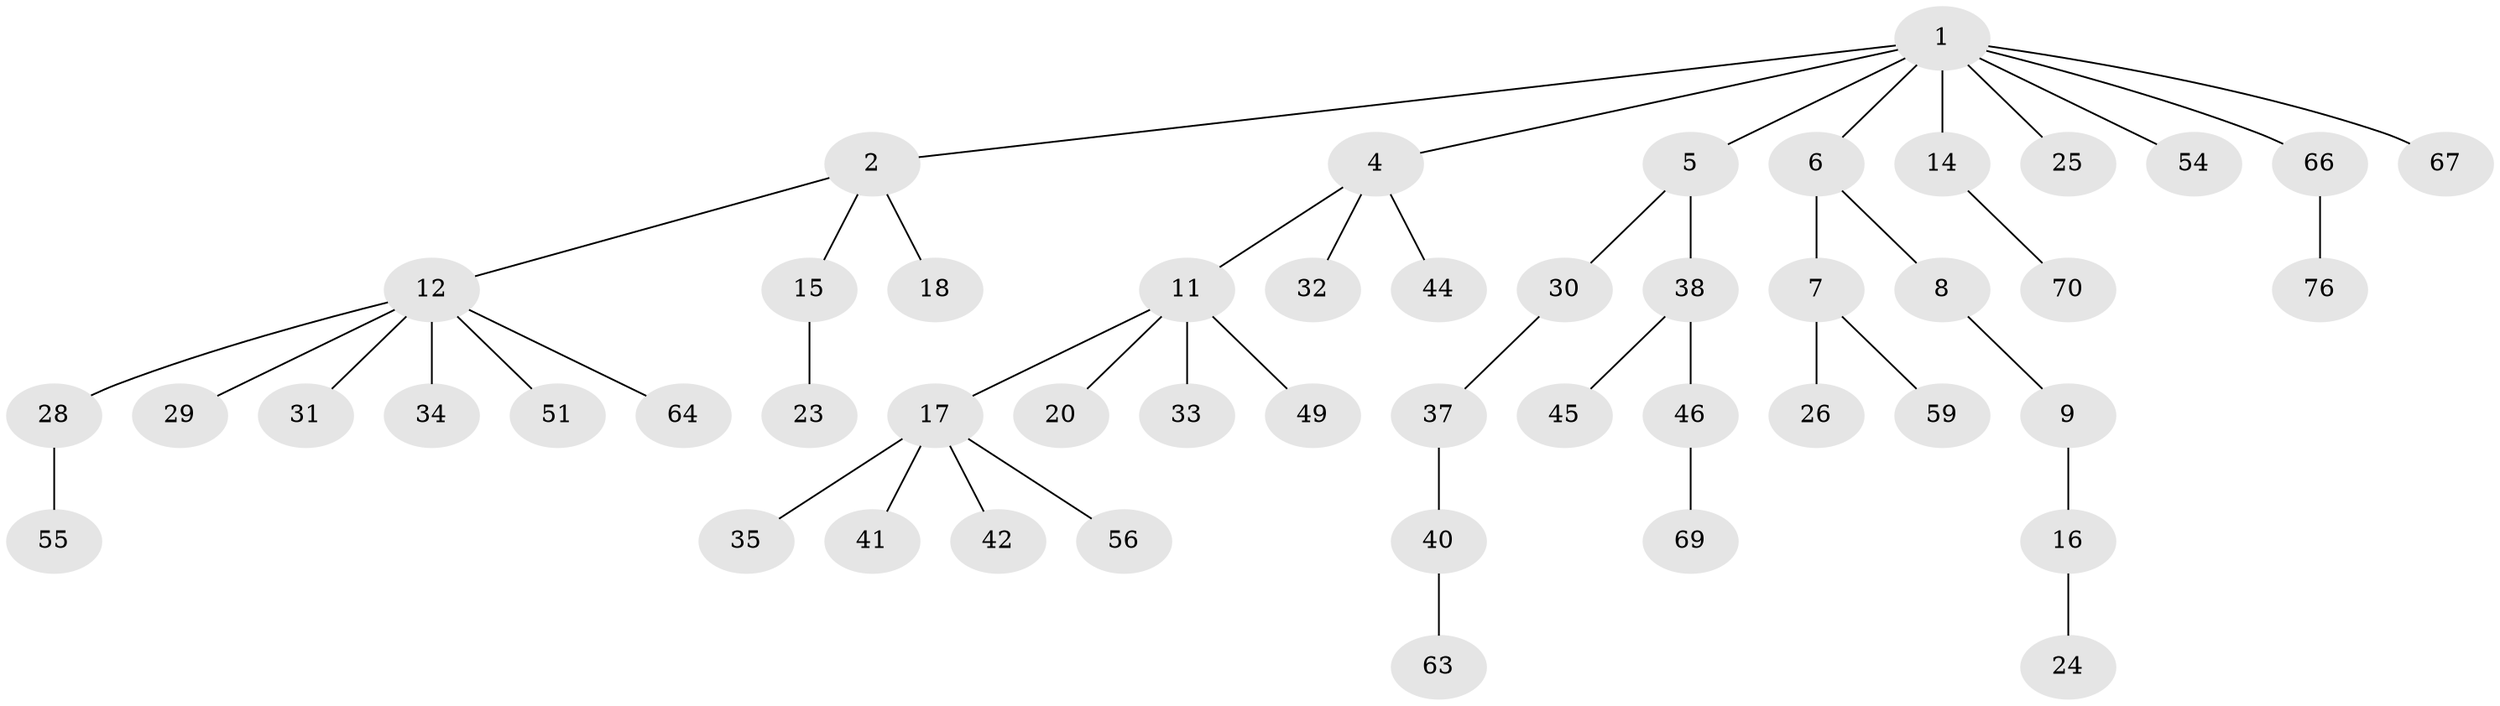 // Generated by graph-tools (version 1.1) at 2025/24/03/03/25 07:24:07]
// undirected, 49 vertices, 48 edges
graph export_dot {
graph [start="1"]
  node [color=gray90,style=filled];
  1 [super="+3"];
  2 [super="+10"];
  4 [super="+13"];
  5 [super="+50"];
  6 [super="+74"];
  7 [super="+36"];
  8 [super="+57"];
  9 [super="+52"];
  11 [super="+60"];
  12 [super="+22"];
  14 [super="+19"];
  15 [super="+58"];
  16 [super="+65"];
  17 [super="+21"];
  18 [super="+27"];
  20;
  23;
  24;
  25 [super="+72"];
  26;
  28;
  29 [super="+53"];
  30 [super="+48"];
  31;
  32;
  33 [super="+62"];
  34;
  35;
  37;
  38 [super="+39"];
  40 [super="+43"];
  41 [super="+71"];
  42 [super="+47"];
  44;
  45 [super="+73"];
  46 [super="+68"];
  49;
  51;
  54;
  55;
  56;
  59 [super="+61"];
  63;
  64;
  66;
  67;
  69 [super="+75"];
  70;
  76;
  1 -- 2;
  1 -- 4;
  1 -- 5;
  1 -- 14;
  1 -- 54;
  1 -- 66;
  1 -- 67;
  1 -- 25;
  1 -- 6;
  2 -- 12;
  2 -- 18;
  2 -- 15;
  4 -- 11;
  4 -- 44;
  4 -- 32;
  5 -- 30;
  5 -- 38;
  6 -- 7;
  6 -- 8;
  7 -- 26;
  7 -- 59;
  8 -- 9;
  9 -- 16;
  11 -- 17;
  11 -- 20;
  11 -- 33;
  11 -- 49;
  12 -- 31;
  12 -- 34;
  12 -- 64;
  12 -- 29;
  12 -- 51;
  12 -- 28;
  14 -- 70;
  15 -- 23;
  16 -- 24;
  17 -- 35;
  17 -- 56;
  17 -- 42;
  17 -- 41;
  28 -- 55;
  30 -- 37;
  37 -- 40;
  38 -- 46;
  38 -- 45;
  40 -- 63;
  46 -- 69;
  66 -- 76;
}
